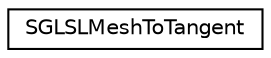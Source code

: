 digraph G
{
  edge [fontname="Helvetica",fontsize="10",labelfontname="Helvetica",labelfontsize="10"];
  node [fontname="Helvetica",fontsize="10",shape=record];
  rankdir=LR;
  Node1 [label="SGLSLMeshToTangent",height=0.2,width=0.4,color="black", fillcolor="white", style="filled",URL="$df/dd2/structSGLSLMeshToTangent.html"];
}
